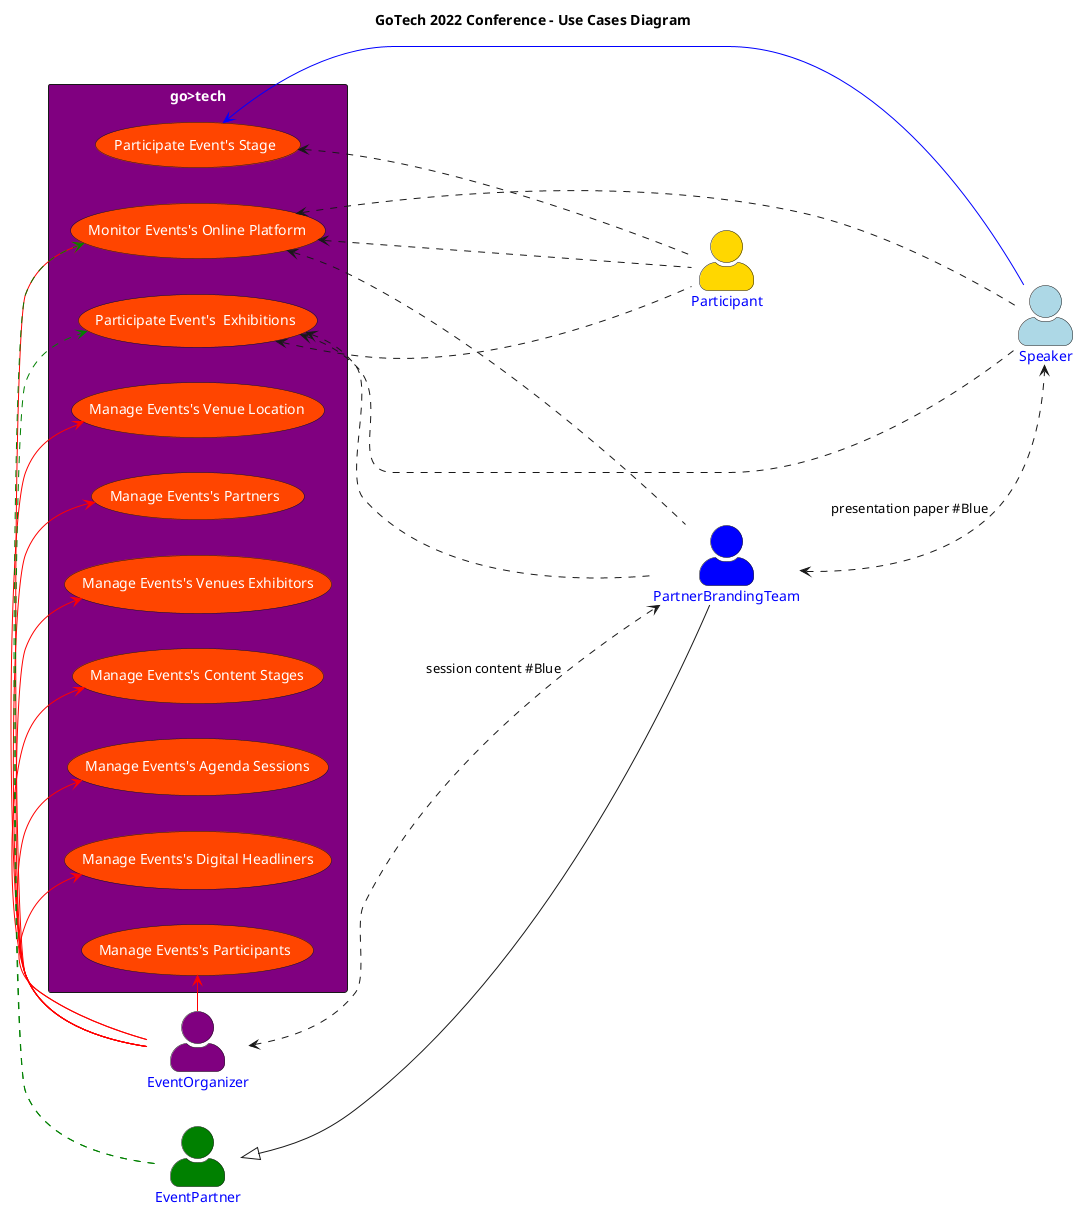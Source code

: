 @startuml

title GoTech 2022 Conference - Use Cases Diagram
left to right direction
skinparam actorStyle awesome
skinparam actorFontColor blue
skinparam usecase {
backgroundColor OrangeRed
fontColor white
}
skinparam rectangle {
fontColor white
}


:EventOrganizer: as EA #Purple
:EventPartner: as EP  #Green
actor PartnerBrandingTeam as EPB #Blue
actor Participant as P #Gold
actor :Speaker: as S #LightBlue

EPB -up-|> EP
EA <..> EPB : session content #Blue
EPB <..> S : presentation paper #Blue

rectangle "go>tech" as GT #Purple {
usecase (Manage Events's Venue Location) as ML
usecase (Manage Events's Partners) as MP
usecase (Manage Events's Venues Exhibitors) as ME
usecase (Manage Events's Content Stages) as MS
usecase (Manage Events's Agenda Sessions) as MA
usecase (Manage Events's Digital Headliners) as MH
usecase (Manage Events's Participants) as MV
usecase (Monitor Events's Online Platform) as MoP
usecase (Participate Event's  Exhibitions) as PoE
usecase (Participate Event's Stage) as PoS
EA -right-> ML #Red
EA -right-> MP #Red
EA -right-> ME #Red
EA -right-> MS #Red
EA -right-> MA #Red
EA -right-> MH #Red
EA -right-> MV #Red
EA -right-> MoP #Red
EP .right.> MoP #Green
EP .right.> PoE #Green
P ..up..> MoP
P ..up..> PoE
P ..up..> PoS
EPB ..up..> PoE
EPB ..up..> MoP
S ..left..> MoP
S -left-> PoS #Blue
S ..left..> PoE
}

@enduml